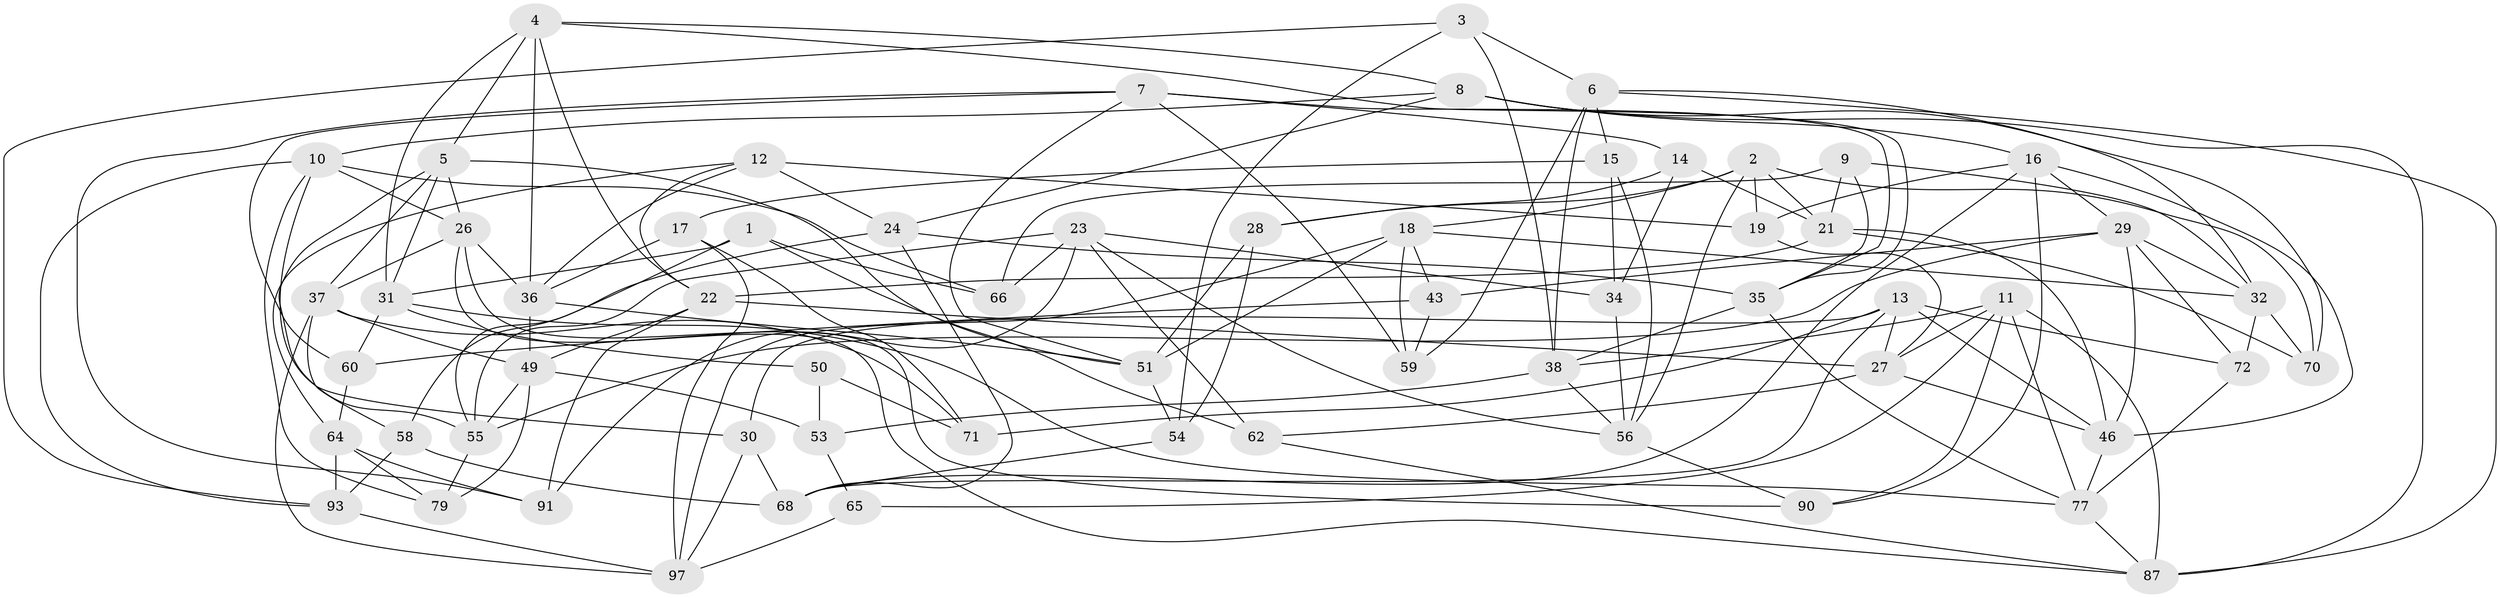 // original degree distribution, {4: 1.0}
// Generated by graph-tools (version 1.1) at 2025/42/03/06/25 10:42:20]
// undirected, 62 vertices, 157 edges
graph export_dot {
graph [start="1"]
  node [color=gray90,style=filled];
  1;
  2 [super="+47"];
  3;
  4 [super="+57"];
  5 [super="+44"];
  6 [super="+33"];
  7 [super="+74"];
  8 [super="+20"];
  9;
  10 [super="+76"];
  11 [super="+82"];
  12 [super="+63"];
  13 [super="+45"];
  14;
  15;
  16 [super="+25"];
  17;
  18 [super="+61"];
  19;
  21 [super="+81"];
  22 [super="+75"];
  23 [super="+40"];
  24 [super="+52"];
  26 [super="+67"];
  27 [super="+83"];
  28;
  29 [super="+48"];
  30;
  31 [super="+73"];
  32 [super="+95"];
  34;
  35 [super="+84"];
  36 [super="+41"];
  37 [super="+39"];
  38 [super="+42"];
  43;
  46 [super="+80"];
  49 [super="+78"];
  50;
  51 [super="+92"];
  53 [super="+85"];
  54;
  55 [super="+94"];
  56 [super="+88"];
  58;
  59;
  60;
  62;
  64 [super="+86"];
  65;
  66;
  68 [super="+69"];
  70;
  71;
  72;
  77 [super="+99"];
  79;
  87 [super="+89"];
  90;
  91;
  93 [super="+96"];
  97 [super="+98"];
  1 -- 66;
  1 -- 55;
  1 -- 62;
  1 -- 31;
  2 -- 70;
  2 -- 18;
  2 -- 21;
  2 -- 19;
  2 -- 28;
  2 -- 56;
  3 -- 38;
  3 -- 93;
  3 -- 54;
  3 -- 6;
  4 -- 35;
  4 -- 5;
  4 -- 31;
  4 -- 8;
  4 -- 22;
  4 -- 36;
  5 -- 37;
  5 -- 26;
  5 -- 31;
  5 -- 55;
  5 -- 51;
  6 -- 87;
  6 -- 32;
  6 -- 59;
  6 -- 15;
  6 -- 38;
  7 -- 14;
  7 -- 51;
  7 -- 60;
  7 -- 59;
  7 -- 91;
  7 -- 35;
  8 -- 87;
  8 -- 24;
  8 -- 16;
  8 -- 10;
  8 -- 70;
  9 -- 66;
  9 -- 32;
  9 -- 21;
  9 -- 35;
  10 -- 66;
  10 -- 30;
  10 -- 93;
  10 -- 26;
  10 -- 79;
  11 -- 38;
  11 -- 90;
  11 -- 65;
  11 -- 27;
  11 -- 77;
  11 -- 87;
  12 -- 24 [weight=2];
  12 -- 22;
  12 -- 64;
  12 -- 19;
  12 -- 36;
  13 -- 30;
  13 -- 46;
  13 -- 72;
  13 -- 27;
  13 -- 71;
  13 -- 68;
  14 -- 34;
  14 -- 28;
  14 -- 21;
  15 -- 56;
  15 -- 34;
  15 -- 17;
  16 -- 90;
  16 -- 19;
  16 -- 68;
  16 -- 29;
  16 -- 46;
  17 -- 71;
  17 -- 97;
  17 -- 36;
  18 -- 32;
  18 -- 97;
  18 -- 59;
  18 -- 43;
  18 -- 51;
  19 -- 27;
  21 -- 70;
  21 -- 46;
  21 -- 22;
  22 -- 91;
  22 -- 27;
  22 -- 49;
  23 -- 56;
  23 -- 62;
  23 -- 55;
  23 -- 34;
  23 -- 91;
  23 -- 66;
  24 -- 35;
  24 -- 58;
  24 -- 68;
  26 -- 87;
  26 -- 90;
  26 -- 36;
  26 -- 37;
  27 -- 62;
  27 -- 46;
  28 -- 54;
  28 -- 51;
  29 -- 55;
  29 -- 46;
  29 -- 32;
  29 -- 72;
  29 -- 43;
  30 -- 68;
  30 -- 97;
  31 -- 50;
  31 -- 77;
  31 -- 60;
  32 -- 72;
  32 -- 70;
  34 -- 56;
  35 -- 77;
  35 -- 38;
  36 -- 51;
  36 -- 49;
  37 -- 71;
  37 -- 58;
  37 -- 49;
  37 -- 97;
  38 -- 53;
  38 -- 56;
  43 -- 59;
  43 -- 60;
  46 -- 77;
  49 -- 79;
  49 -- 53;
  49 -- 55;
  50 -- 53 [weight=2];
  50 -- 71;
  51 -- 54;
  53 -- 65 [weight=2];
  54 -- 68;
  55 -- 79;
  56 -- 90;
  58 -- 93;
  58 -- 68;
  60 -- 64;
  62 -- 87;
  64 -- 79;
  64 -- 91;
  64 -- 93 [weight=2];
  65 -- 97;
  72 -- 77;
  77 -- 87;
  93 -- 97;
}
